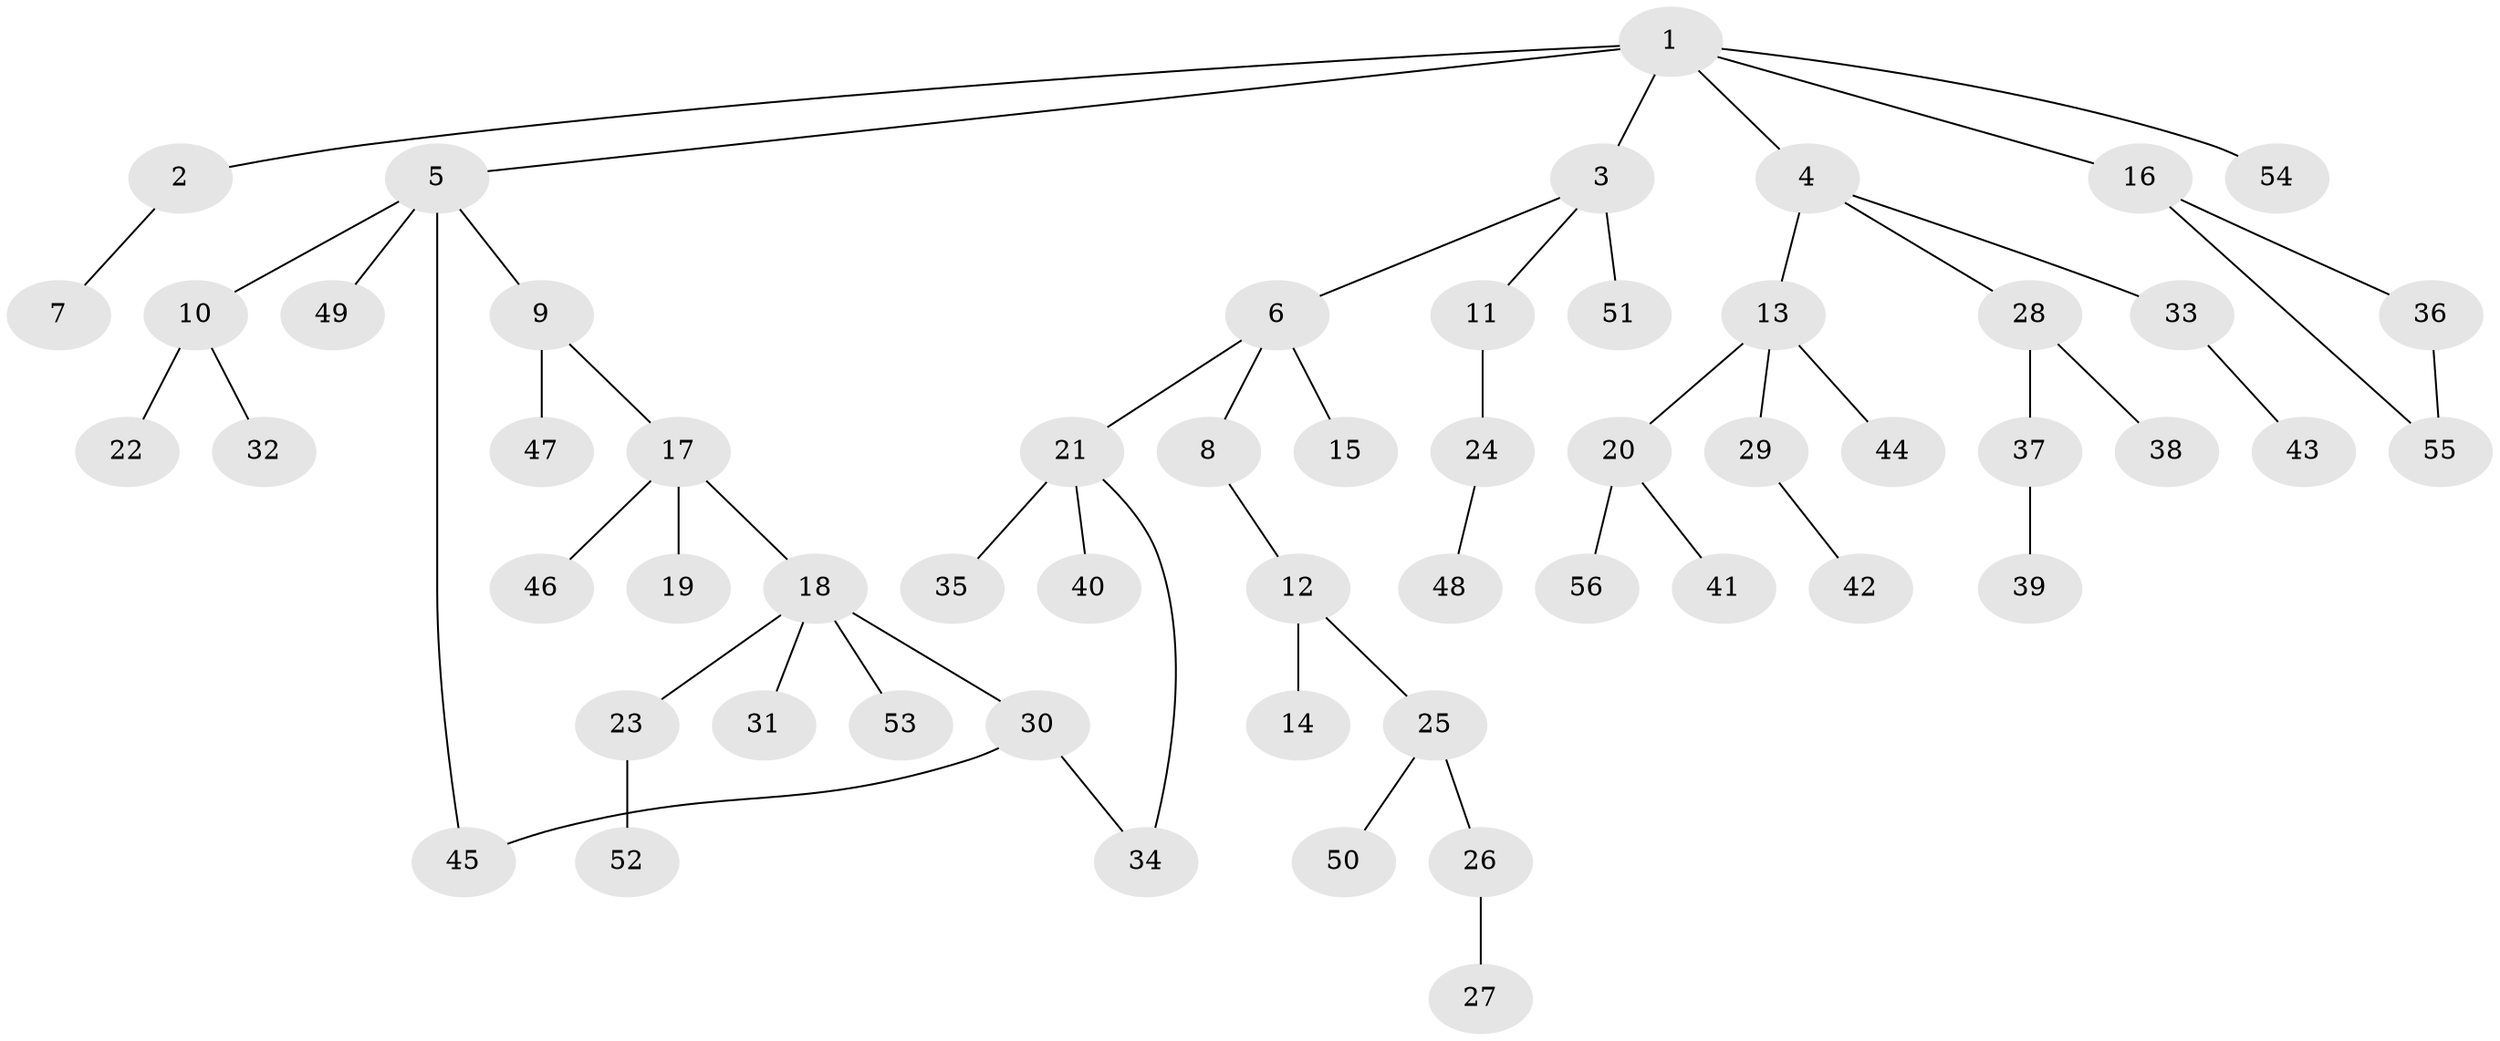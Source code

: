 // coarse degree distribution, {4: 0.13043478260869565, 3: 0.13043478260869565, 2: 0.43478260869565216, 1: 0.30434782608695654}
// Generated by graph-tools (version 1.1) at 2025/48/03/04/25 22:48:36]
// undirected, 56 vertices, 58 edges
graph export_dot {
  node [color=gray90,style=filled];
  1;
  2;
  3;
  4;
  5;
  6;
  7;
  8;
  9;
  10;
  11;
  12;
  13;
  14;
  15;
  16;
  17;
  18;
  19;
  20;
  21;
  22;
  23;
  24;
  25;
  26;
  27;
  28;
  29;
  30;
  31;
  32;
  33;
  34;
  35;
  36;
  37;
  38;
  39;
  40;
  41;
  42;
  43;
  44;
  45;
  46;
  47;
  48;
  49;
  50;
  51;
  52;
  53;
  54;
  55;
  56;
  1 -- 2;
  1 -- 3;
  1 -- 4;
  1 -- 5;
  1 -- 16;
  1 -- 54;
  2 -- 7;
  3 -- 6;
  3 -- 11;
  3 -- 51;
  4 -- 13;
  4 -- 28;
  4 -- 33;
  5 -- 9;
  5 -- 10;
  5 -- 49;
  5 -- 45;
  6 -- 8;
  6 -- 15;
  6 -- 21;
  8 -- 12;
  9 -- 17;
  9 -- 47;
  10 -- 22;
  10 -- 32;
  11 -- 24;
  12 -- 14;
  12 -- 25;
  13 -- 20;
  13 -- 29;
  13 -- 44;
  16 -- 36;
  16 -- 55;
  17 -- 18;
  17 -- 19;
  17 -- 46;
  18 -- 23;
  18 -- 30;
  18 -- 31;
  18 -- 53;
  20 -- 41;
  20 -- 56;
  21 -- 35;
  21 -- 40;
  21 -- 34;
  23 -- 52;
  24 -- 48;
  25 -- 26;
  25 -- 50;
  26 -- 27;
  28 -- 37;
  28 -- 38;
  29 -- 42;
  30 -- 34;
  30 -- 45;
  33 -- 43;
  36 -- 55;
  37 -- 39;
}
